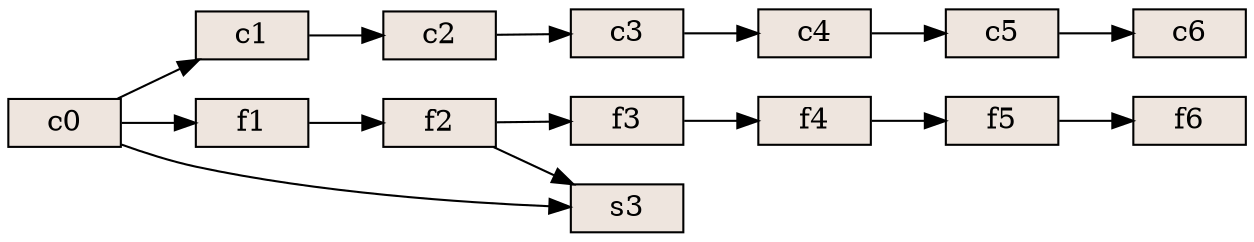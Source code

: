 digraph g {
	graph [rankdir=LR]
	node [fillcolor=seashell2 height=.1 shape=record style=filled]
		c0 -> c1
		c1 -> c2
		c2 -> c3
		c3 -> c4
		c4 -> c5
		c5 -> c6
		c0 -> f1
		f1 -> f2
		f2 -> f3
		f2 -> s3
		c0 -> s3
		f3 -> f4
		f4 -> f5
		f5 -> f6
}
